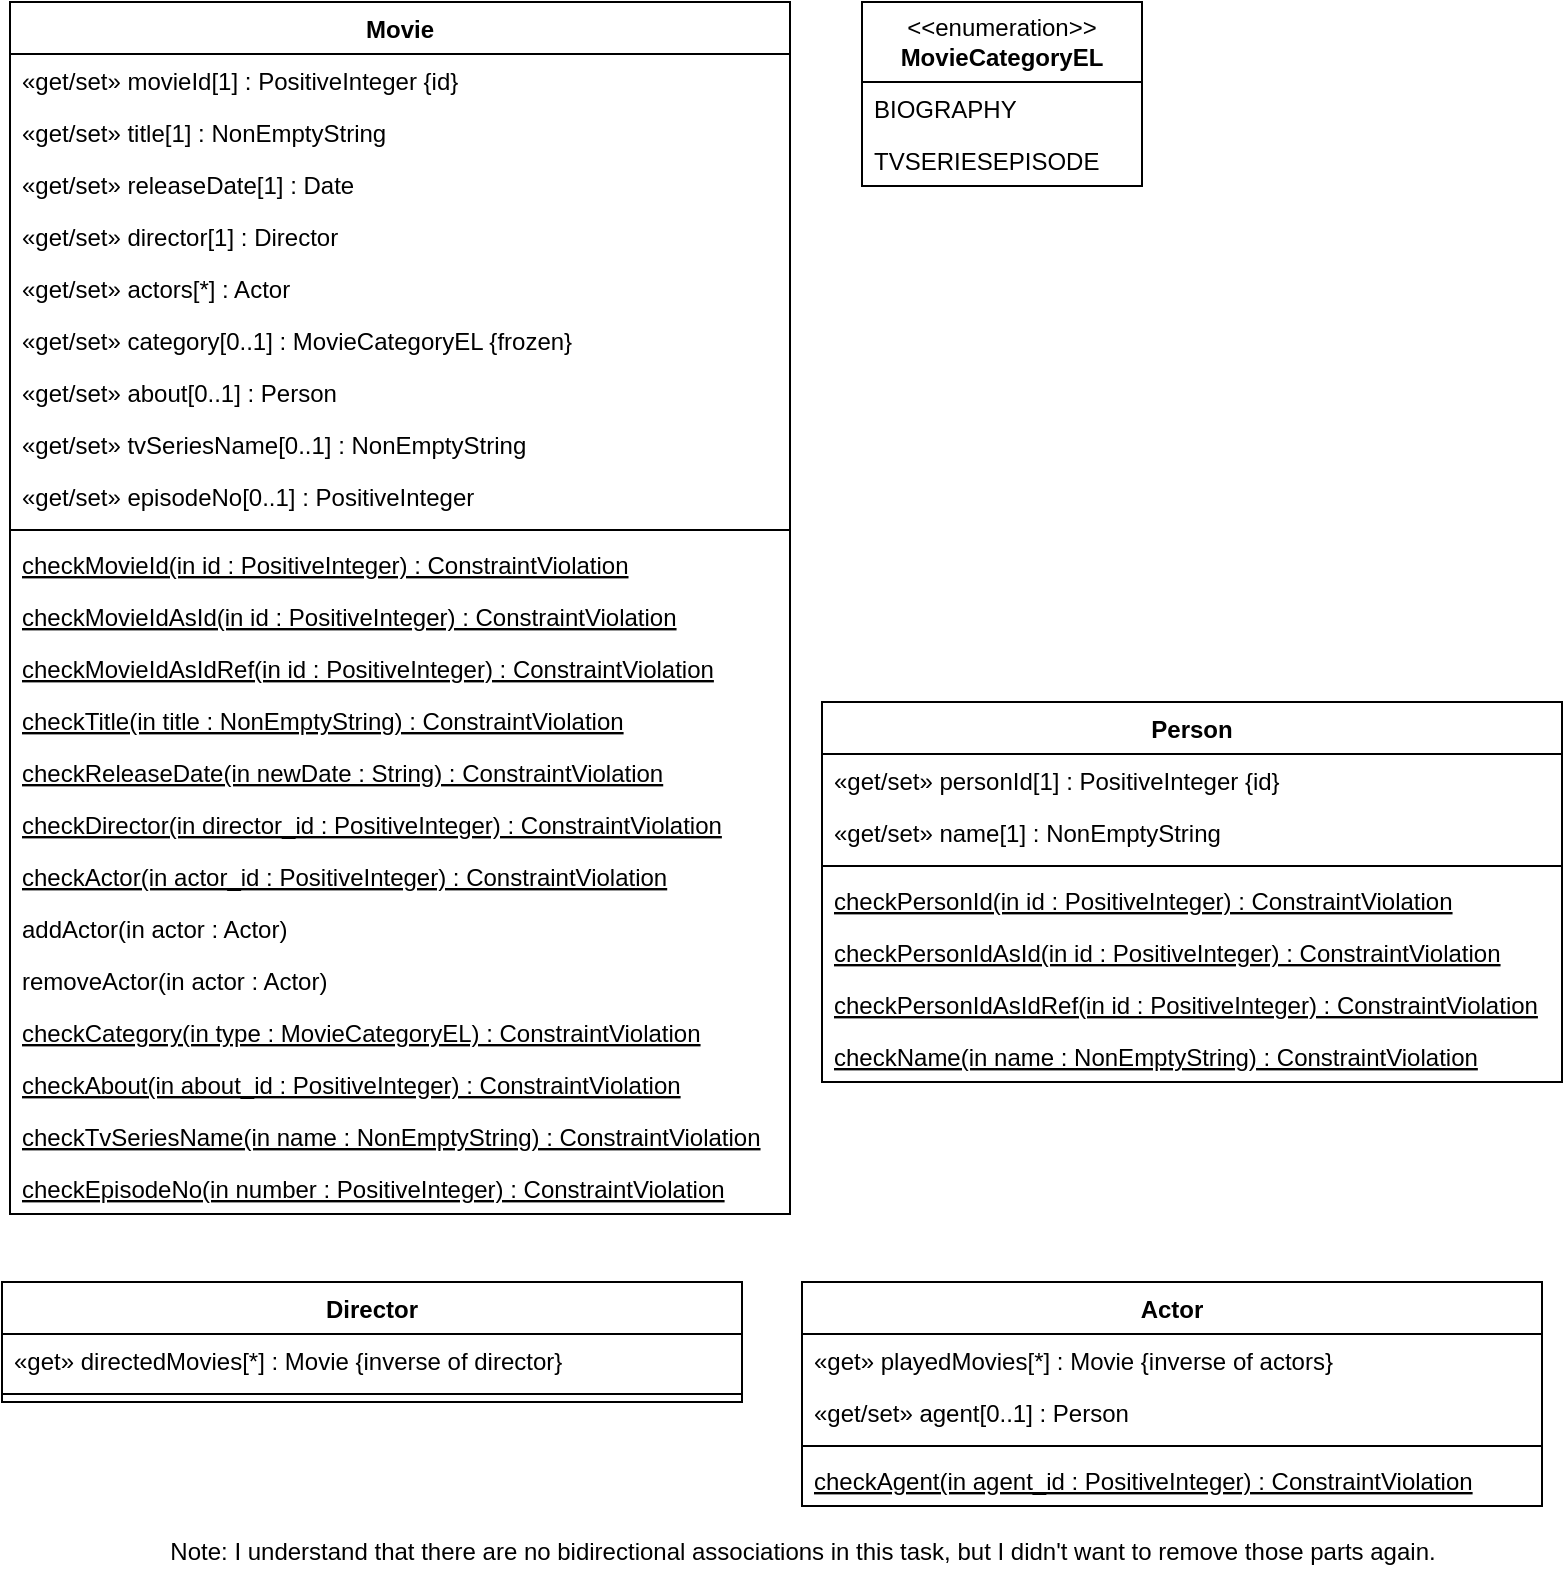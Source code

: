 <mxfile version="21.3.7" type="device">
  <diagram name="Seite-1" id="snJakTiSoxXgCXgdW0XP">
    <mxGraphModel dx="474" dy="763" grid="1" gridSize="10" guides="1" tooltips="1" connect="1" arrows="1" fold="1" page="1" pageScale="1" pageWidth="827" pageHeight="1169" math="0" shadow="0">
      <root>
        <mxCell id="0" />
        <mxCell id="1" parent="0" />
        <mxCell id="yZnDX69fWDf1pqvR9peC-6" value="&amp;lt;&amp;lt;enumeration&amp;gt;&amp;gt;&lt;br&gt;&lt;b&gt;MovieCategoryEL&lt;/b&gt;" style="swimlane;fontStyle=0;childLayout=stackLayout;horizontal=1;startSize=40;fillColor=none;horizontalStack=0;resizeParent=1;resizeParentMax=0;resizeLast=0;collapsible=1;marginBottom=0;whiteSpace=wrap;html=1;" parent="1" vertex="1">
          <mxGeometry x="450" y="30" width="140" height="92" as="geometry" />
        </mxCell>
        <mxCell id="yZnDX69fWDf1pqvR9peC-7" value="BIOGRAPHY" style="text;strokeColor=none;fillColor=none;align=left;verticalAlign=top;spacingLeft=4;spacingRight=4;overflow=hidden;rotatable=0;points=[[0,0.5],[1,0.5]];portConstraint=eastwest;whiteSpace=wrap;html=1;" parent="yZnDX69fWDf1pqvR9peC-6" vertex="1">
          <mxGeometry y="40" width="140" height="26" as="geometry" />
        </mxCell>
        <mxCell id="yZnDX69fWDf1pqvR9peC-8" value="TVSERIESEPISODE" style="text;strokeColor=none;fillColor=none;align=left;verticalAlign=top;spacingLeft=4;spacingRight=4;overflow=hidden;rotatable=0;points=[[0,0.5],[1,0.5]];portConstraint=eastwest;whiteSpace=wrap;html=1;" parent="yZnDX69fWDf1pqvR9peC-6" vertex="1">
          <mxGeometry y="66" width="140" height="26" as="geometry" />
        </mxCell>
        <mxCell id="yZnDX69fWDf1pqvR9peC-14" value="Movie&#xa;" style="swimlane;fontStyle=1;align=center;verticalAlign=top;childLayout=stackLayout;horizontal=1;startSize=26;horizontalStack=0;resizeParent=1;resizeParentMax=0;resizeLast=0;collapsible=1;marginBottom=0;" parent="1" vertex="1">
          <mxGeometry x="24" y="30" width="390" height="606" as="geometry" />
        </mxCell>
        <mxCell id="yZnDX69fWDf1pqvR9peC-15" value="«get/set» movieId[1] : PositiveInteger {id}" style="text;strokeColor=none;fillColor=none;align=left;verticalAlign=top;spacingLeft=4;spacingRight=4;overflow=hidden;rotatable=0;points=[[0,0.5],[1,0.5]];portConstraint=eastwest;" parent="yZnDX69fWDf1pqvR9peC-14" vertex="1">
          <mxGeometry y="26" width="390" height="26" as="geometry" />
        </mxCell>
        <mxCell id="yZnDX69fWDf1pqvR9peC-16" value="«get/set» title[1] : NonEmptyString" style="text;strokeColor=none;fillColor=none;align=left;verticalAlign=top;spacingLeft=4;spacingRight=4;overflow=hidden;rotatable=0;points=[[0,0.5],[1,0.5]];portConstraint=eastwest;" parent="yZnDX69fWDf1pqvR9peC-14" vertex="1">
          <mxGeometry y="52" width="390" height="26" as="geometry" />
        </mxCell>
        <mxCell id="yZnDX69fWDf1pqvR9peC-17" value="«get/set» releaseDate[1] : Date" style="text;strokeColor=none;fillColor=none;align=left;verticalAlign=top;spacingLeft=4;spacingRight=4;overflow=hidden;rotatable=0;points=[[0,0.5],[1,0.5]];portConstraint=eastwest;" parent="yZnDX69fWDf1pqvR9peC-14" vertex="1">
          <mxGeometry y="78" width="390" height="26" as="geometry" />
        </mxCell>
        <mxCell id="yZnDX69fWDf1pqvR9peC-18" value="«get/set» director[1] : Director" style="text;strokeColor=none;fillColor=none;align=left;verticalAlign=top;spacingLeft=4;spacingRight=4;overflow=hidden;rotatable=0;points=[[0,0.5],[1,0.5]];portConstraint=eastwest;" parent="yZnDX69fWDf1pqvR9peC-14" vertex="1">
          <mxGeometry y="104" width="390" height="26" as="geometry" />
        </mxCell>
        <mxCell id="yZnDX69fWDf1pqvR9peC-40" value="«get/set» actors[*] : Actor" style="text;strokeColor=none;fillColor=none;align=left;verticalAlign=top;spacingLeft=4;spacingRight=4;overflow=hidden;rotatable=0;points=[[0,0.5],[1,0.5]];portConstraint=eastwest;" parent="yZnDX69fWDf1pqvR9peC-14" vertex="1">
          <mxGeometry y="130" width="390" height="26" as="geometry" />
        </mxCell>
        <mxCell id="yZnDX69fWDf1pqvR9peC-19" value="«get/set» category[0..1] : MovieCategoryEL {frozen}" style="text;strokeColor=none;fillColor=none;align=left;verticalAlign=top;spacingLeft=4;spacingRight=4;overflow=hidden;rotatable=0;points=[[0,0.5],[1,0.5]];portConstraint=eastwest;" parent="yZnDX69fWDf1pqvR9peC-14" vertex="1">
          <mxGeometry y="156" width="390" height="26" as="geometry" />
        </mxCell>
        <mxCell id="yZnDX69fWDf1pqvR9peC-42" value="«get/set» about[0..1] : Person" style="text;strokeColor=none;fillColor=none;align=left;verticalAlign=top;spacingLeft=4;spacingRight=4;overflow=hidden;rotatable=0;points=[[0,0.5],[1,0.5]];portConstraint=eastwest;" parent="yZnDX69fWDf1pqvR9peC-14" vertex="1">
          <mxGeometry y="182" width="390" height="26" as="geometry" />
        </mxCell>
        <mxCell id="yZnDX69fWDf1pqvR9peC-41" value="«get/set» tvSeriesName[0..1] : NonEmptyString" style="text;strokeColor=none;fillColor=none;align=left;verticalAlign=top;spacingLeft=4;spacingRight=4;overflow=hidden;rotatable=0;points=[[0,0.5],[1,0.5]];portConstraint=eastwest;" parent="yZnDX69fWDf1pqvR9peC-14" vertex="1">
          <mxGeometry y="208" width="390" height="26" as="geometry" />
        </mxCell>
        <mxCell id="yZnDX69fWDf1pqvR9peC-43" value="«get/set» episodeNo[0..1] : PositiveInteger" style="text;strokeColor=none;fillColor=none;align=left;verticalAlign=top;spacingLeft=4;spacingRight=4;overflow=hidden;rotatable=0;points=[[0,0.5],[1,0.5]];portConstraint=eastwest;" parent="yZnDX69fWDf1pqvR9peC-14" vertex="1">
          <mxGeometry y="234" width="390" height="26" as="geometry" />
        </mxCell>
        <mxCell id="yZnDX69fWDf1pqvR9peC-20" value="" style="line;strokeWidth=1;fillColor=none;align=left;verticalAlign=middle;spacingTop=-1;spacingLeft=3;spacingRight=3;rotatable=0;labelPosition=right;points=[];portConstraint=eastwest;strokeColor=inherit;" parent="yZnDX69fWDf1pqvR9peC-14" vertex="1">
          <mxGeometry y="260" width="390" height="8" as="geometry" />
        </mxCell>
        <mxCell id="yZnDX69fWDf1pqvR9peC-21" value="checkMovieId(in id : PositiveInteger) : ConstraintViolation" style="text;strokeColor=none;fillColor=none;align=left;verticalAlign=top;spacingLeft=4;spacingRight=4;overflow=hidden;rotatable=0;points=[[0,0.5],[1,0.5]];portConstraint=eastwest;fontStyle=4" parent="yZnDX69fWDf1pqvR9peC-14" vertex="1">
          <mxGeometry y="268" width="390" height="26" as="geometry" />
        </mxCell>
        <mxCell id="yZnDX69fWDf1pqvR9peC-22" value="checkMovieIdAsId(in id : PositiveInteger) : ConstraintViolation" style="text;strokeColor=none;fillColor=none;align=left;verticalAlign=top;spacingLeft=4;spacingRight=4;overflow=hidden;rotatable=0;points=[[0,0.5],[1,0.5]];portConstraint=eastwest;fontStyle=4" parent="yZnDX69fWDf1pqvR9peC-14" vertex="1">
          <mxGeometry y="294" width="390" height="26" as="geometry" />
        </mxCell>
        <mxCell id="yZnDX69fWDf1pqvR9peC-23" value="checkMovieIdAsIdRef(in id : PositiveInteger) : ConstraintViolation" style="text;strokeColor=none;fillColor=none;align=left;verticalAlign=top;spacingLeft=4;spacingRight=4;overflow=hidden;rotatable=0;points=[[0,0.5],[1,0.5]];portConstraint=eastwest;fontStyle=4" parent="yZnDX69fWDf1pqvR9peC-14" vertex="1">
          <mxGeometry y="320" width="390" height="26" as="geometry" />
        </mxCell>
        <mxCell id="yZnDX69fWDf1pqvR9peC-24" value="checkTitle(in title : NonEmptyString) : ConstraintViolation" style="text;strokeColor=none;fillColor=none;align=left;verticalAlign=top;spacingLeft=4;spacingRight=4;overflow=hidden;rotatable=0;points=[[0,0.5],[1,0.5]];portConstraint=eastwest;fontStyle=4" parent="yZnDX69fWDf1pqvR9peC-14" vertex="1">
          <mxGeometry y="346" width="390" height="26" as="geometry" />
        </mxCell>
        <mxCell id="yZnDX69fWDf1pqvR9peC-25" value="checkReleaseDate(in newDate : String) : ConstraintViolation" style="text;strokeColor=none;fillColor=none;align=left;verticalAlign=top;spacingLeft=4;spacingRight=4;overflow=hidden;rotatable=0;points=[[0,0.5],[1,0.5]];portConstraint=eastwest;fontStyle=4" parent="yZnDX69fWDf1pqvR9peC-14" vertex="1">
          <mxGeometry y="372" width="390" height="26" as="geometry" />
        </mxCell>
        <mxCell id="yZnDX69fWDf1pqvR9peC-26" value="checkDirector(in director_id : PositiveInteger) : ConstraintViolation" style="text;strokeColor=none;fillColor=none;align=left;verticalAlign=top;spacingLeft=4;spacingRight=4;overflow=hidden;rotatable=0;points=[[0,0.5],[1,0.5]];portConstraint=eastwest;fontStyle=4" parent="yZnDX69fWDf1pqvR9peC-14" vertex="1">
          <mxGeometry y="398" width="390" height="26" as="geometry" />
        </mxCell>
        <mxCell id="yZnDX69fWDf1pqvR9peC-27" value="checkActor(in actor_id : PositiveInteger) : ConstraintViolation" style="text;strokeColor=none;fillColor=none;align=left;verticalAlign=top;spacingLeft=4;spacingRight=4;overflow=hidden;rotatable=0;points=[[0,0.5],[1,0.5]];portConstraint=eastwest;fontStyle=4" parent="yZnDX69fWDf1pqvR9peC-14" vertex="1">
          <mxGeometry y="424" width="390" height="26" as="geometry" />
        </mxCell>
        <mxCell id="yZnDX69fWDf1pqvR9peC-28" value="addActor(in actor : Actor)" style="text;strokeColor=none;fillColor=none;align=left;verticalAlign=top;spacingLeft=4;spacingRight=4;overflow=hidden;rotatable=0;points=[[0,0.5],[1,0.5]];portConstraint=eastwest;" parent="yZnDX69fWDf1pqvR9peC-14" vertex="1">
          <mxGeometry y="450" width="390" height="26" as="geometry" />
        </mxCell>
        <mxCell id="yZnDX69fWDf1pqvR9peC-29" value="removeActor(in actor : Actor)" style="text;strokeColor=none;fillColor=none;align=left;verticalAlign=top;spacingLeft=4;spacingRight=4;overflow=hidden;rotatable=0;points=[[0,0.5],[1,0.5]];portConstraint=eastwest;" parent="yZnDX69fWDf1pqvR9peC-14" vertex="1">
          <mxGeometry y="476" width="390" height="26" as="geometry" />
        </mxCell>
        <mxCell id="yZnDX69fWDf1pqvR9peC-44" value="checkCategory(in type : MovieCategoryEL) : ConstraintViolation" style="text;strokeColor=none;fillColor=none;align=left;verticalAlign=top;spacingLeft=4;spacingRight=4;overflow=hidden;rotatable=0;points=[[0,0.5],[1,0.5]];portConstraint=eastwest;fontStyle=4" parent="yZnDX69fWDf1pqvR9peC-14" vertex="1">
          <mxGeometry y="502" width="390" height="26" as="geometry" />
        </mxCell>
        <mxCell id="yZnDX69fWDf1pqvR9peC-45" value="checkAbout(in about_id : PositiveInteger) : ConstraintViolation" style="text;strokeColor=none;fillColor=none;align=left;verticalAlign=top;spacingLeft=4;spacingRight=4;overflow=hidden;rotatable=0;points=[[0,0.5],[1,0.5]];portConstraint=eastwest;fontStyle=4" parent="yZnDX69fWDf1pqvR9peC-14" vertex="1">
          <mxGeometry y="528" width="390" height="26" as="geometry" />
        </mxCell>
        <mxCell id="yZnDX69fWDf1pqvR9peC-46" value="checkTvSeriesName(in name : NonEmptyString) : ConstraintViolation" style="text;strokeColor=none;fillColor=none;align=left;verticalAlign=top;spacingLeft=4;spacingRight=4;overflow=hidden;rotatable=0;points=[[0,0.5],[1,0.5]];portConstraint=eastwest;fontStyle=4" parent="yZnDX69fWDf1pqvR9peC-14" vertex="1">
          <mxGeometry y="554" width="390" height="26" as="geometry" />
        </mxCell>
        <mxCell id="yZnDX69fWDf1pqvR9peC-47" value="checkEpisodeNo(in number : PositiveInteger) : ConstraintViolation" style="text;strokeColor=none;fillColor=none;align=left;verticalAlign=top;spacingLeft=4;spacingRight=4;overflow=hidden;rotatable=0;points=[[0,0.5],[1,0.5]];portConstraint=eastwest;fontStyle=4" parent="yZnDX69fWDf1pqvR9peC-14" vertex="1">
          <mxGeometry y="580" width="390" height="26" as="geometry" />
        </mxCell>
        <mxCell id="yZnDX69fWDf1pqvR9peC-30" value="Person" style="swimlane;fontStyle=1;align=center;verticalAlign=top;childLayout=stackLayout;horizontal=1;startSize=26;horizontalStack=0;resizeParent=1;resizeParentMax=0;resizeLast=0;collapsible=1;marginBottom=0;" parent="1" vertex="1">
          <mxGeometry x="430" y="380" width="370" height="190" as="geometry" />
        </mxCell>
        <mxCell id="yZnDX69fWDf1pqvR9peC-31" value="«get/set» personId[1] : PositiveInteger {id}" style="text;strokeColor=none;fillColor=none;align=left;verticalAlign=top;spacingLeft=4;spacingRight=4;overflow=hidden;rotatable=0;points=[[0,0.5],[1,0.5]];portConstraint=eastwest;" parent="yZnDX69fWDf1pqvR9peC-30" vertex="1">
          <mxGeometry y="26" width="370" height="26" as="geometry" />
        </mxCell>
        <mxCell id="yZnDX69fWDf1pqvR9peC-32" value="«get/set» name[1] : NonEmptyString" style="text;strokeColor=none;fillColor=none;align=left;verticalAlign=top;spacingLeft=4;spacingRight=4;overflow=hidden;rotatable=0;points=[[0,0.5],[1,0.5]];portConstraint=eastwest;" parent="yZnDX69fWDf1pqvR9peC-30" vertex="1">
          <mxGeometry y="52" width="370" height="26" as="geometry" />
        </mxCell>
        <mxCell id="yZnDX69fWDf1pqvR9peC-35" value="" style="line;strokeWidth=1;fillColor=none;align=left;verticalAlign=middle;spacingTop=-1;spacingLeft=3;spacingRight=3;rotatable=0;labelPosition=right;points=[];portConstraint=eastwest;strokeColor=inherit;" parent="yZnDX69fWDf1pqvR9peC-30" vertex="1">
          <mxGeometry y="78" width="370" height="8" as="geometry" />
        </mxCell>
        <mxCell id="yZnDX69fWDf1pqvR9peC-36" value="checkPersonId(in id : PositiveInteger) : ConstraintViolation" style="text;strokeColor=none;fillColor=none;align=left;verticalAlign=top;spacingLeft=4;spacingRight=4;overflow=hidden;rotatable=0;points=[[0,0.5],[1,0.5]];portConstraint=eastwest;fontStyle=4" parent="yZnDX69fWDf1pqvR9peC-30" vertex="1">
          <mxGeometry y="86" width="370" height="26" as="geometry" />
        </mxCell>
        <mxCell id="yZnDX69fWDf1pqvR9peC-37" value="checkPersonIdAsId(in id : PositiveInteger) : ConstraintViolation" style="text;strokeColor=none;fillColor=none;align=left;verticalAlign=top;spacingLeft=4;spacingRight=4;overflow=hidden;rotatable=0;points=[[0,0.5],[1,0.5]];portConstraint=eastwest;fontStyle=4" parent="yZnDX69fWDf1pqvR9peC-30" vertex="1">
          <mxGeometry y="112" width="370" height="26" as="geometry" />
        </mxCell>
        <mxCell id="yZnDX69fWDf1pqvR9peC-38" value="checkPersonIdAsIdRef(in id : PositiveInteger) : ConstraintViolation" style="text;strokeColor=none;fillColor=none;align=left;verticalAlign=top;spacingLeft=4;spacingRight=4;overflow=hidden;rotatable=0;points=[[0,0.5],[1,0.5]];portConstraint=eastwest;fontStyle=4" parent="yZnDX69fWDf1pqvR9peC-30" vertex="1">
          <mxGeometry y="138" width="370" height="26" as="geometry" />
        </mxCell>
        <mxCell id="yZnDX69fWDf1pqvR9peC-39" value="checkName(in name : NonEmptyString) : ConstraintViolation" style="text;strokeColor=none;fillColor=none;align=left;verticalAlign=top;spacingLeft=4;spacingRight=4;overflow=hidden;rotatable=0;points=[[0,0.5],[1,0.5]];portConstraint=eastwest;fontStyle=4" parent="yZnDX69fWDf1pqvR9peC-30" vertex="1">
          <mxGeometry y="164" width="370" height="26" as="geometry" />
        </mxCell>
        <mxCell id="yZnDX69fWDf1pqvR9peC-48" value="Actor&#xa;" style="swimlane;fontStyle=1;align=center;verticalAlign=top;childLayout=stackLayout;horizontal=1;startSize=26;horizontalStack=0;resizeParent=1;resizeParentMax=0;resizeLast=0;collapsible=1;marginBottom=0;" parent="1" vertex="1">
          <mxGeometry x="420" y="670" width="370" height="112" as="geometry" />
        </mxCell>
        <mxCell id="yZnDX69fWDf1pqvR9peC-52" value="«get» playedMovies[*] : Movie {inverse of actors}" style="text;strokeColor=none;fillColor=none;align=left;verticalAlign=top;spacingLeft=4;spacingRight=4;overflow=hidden;rotatable=0;points=[[0,0.5],[1,0.5]];portConstraint=eastwest;" parent="yZnDX69fWDf1pqvR9peC-48" vertex="1">
          <mxGeometry y="26" width="370" height="26" as="geometry" />
        </mxCell>
        <mxCell id="yZnDX69fWDf1pqvR9peC-70" value="«get/set» agent[0..1] : Person" style="text;strokeColor=none;fillColor=none;align=left;verticalAlign=top;spacingLeft=4;spacingRight=4;overflow=hidden;rotatable=0;points=[[0,0.5],[1,0.5]];portConstraint=eastwest;" parent="yZnDX69fWDf1pqvR9peC-48" vertex="1">
          <mxGeometry y="52" width="370" height="26" as="geometry" />
        </mxCell>
        <mxCell id="yZnDX69fWDf1pqvR9peC-53" value="" style="line;strokeWidth=1;fillColor=none;align=left;verticalAlign=middle;spacingTop=-1;spacingLeft=3;spacingRight=3;rotatable=0;labelPosition=right;points=[];portConstraint=eastwest;strokeColor=inherit;" parent="yZnDX69fWDf1pqvR9peC-48" vertex="1">
          <mxGeometry y="78" width="370" height="8" as="geometry" />
        </mxCell>
        <mxCell id="yZnDX69fWDf1pqvR9peC-71" value="checkAgent(in agent_id : PositiveInteger) : ConstraintViolation" style="text;strokeColor=none;fillColor=none;align=left;verticalAlign=top;spacingLeft=4;spacingRight=4;overflow=hidden;rotatable=0;points=[[0,0.5],[1,0.5]];portConstraint=eastwest;fontStyle=4" parent="yZnDX69fWDf1pqvR9peC-48" vertex="1">
          <mxGeometry y="86" width="370" height="26" as="geometry" />
        </mxCell>
        <mxCell id="yZnDX69fWDf1pqvR9peC-58" value="Director" style="swimlane;fontStyle=1;align=center;verticalAlign=top;childLayout=stackLayout;horizontal=1;startSize=26;horizontalStack=0;resizeParent=1;resizeParentMax=0;resizeLast=0;collapsible=1;marginBottom=0;" parent="1" vertex="1">
          <mxGeometry x="20" y="670" width="370" height="60" as="geometry" />
        </mxCell>
        <mxCell id="yZnDX69fWDf1pqvR9peC-61" value="«get» directedMovies[*] : Movie {inverse of director}" style="text;strokeColor=none;fillColor=none;align=left;verticalAlign=top;spacingLeft=4;spacingRight=4;overflow=hidden;rotatable=0;points=[[0,0.5],[1,0.5]];portConstraint=eastwest;" parent="yZnDX69fWDf1pqvR9peC-58" vertex="1">
          <mxGeometry y="26" width="370" height="26" as="geometry" />
        </mxCell>
        <mxCell id="yZnDX69fWDf1pqvR9peC-63" value="" style="line;strokeWidth=1;fillColor=none;align=left;verticalAlign=middle;spacingTop=-1;spacingLeft=3;spacingRight=3;rotatable=0;labelPosition=right;points=[];portConstraint=eastwest;strokeColor=inherit;" parent="yZnDX69fWDf1pqvR9peC-58" vertex="1">
          <mxGeometry y="52" width="370" height="8" as="geometry" />
        </mxCell>
        <mxCell id="yZnDX69fWDf1pqvR9peC-69" value="Note: I understand that there are no bidirectional associations in this task, but I didn&#39;t want to remove those parts again." style="text;html=1;align=center;verticalAlign=middle;resizable=0;points=[];autosize=1;strokeColor=none;fillColor=none;" parent="1" vertex="1">
          <mxGeometry x="90" y="790" width="660" height="30" as="geometry" />
        </mxCell>
      </root>
    </mxGraphModel>
  </diagram>
</mxfile>
